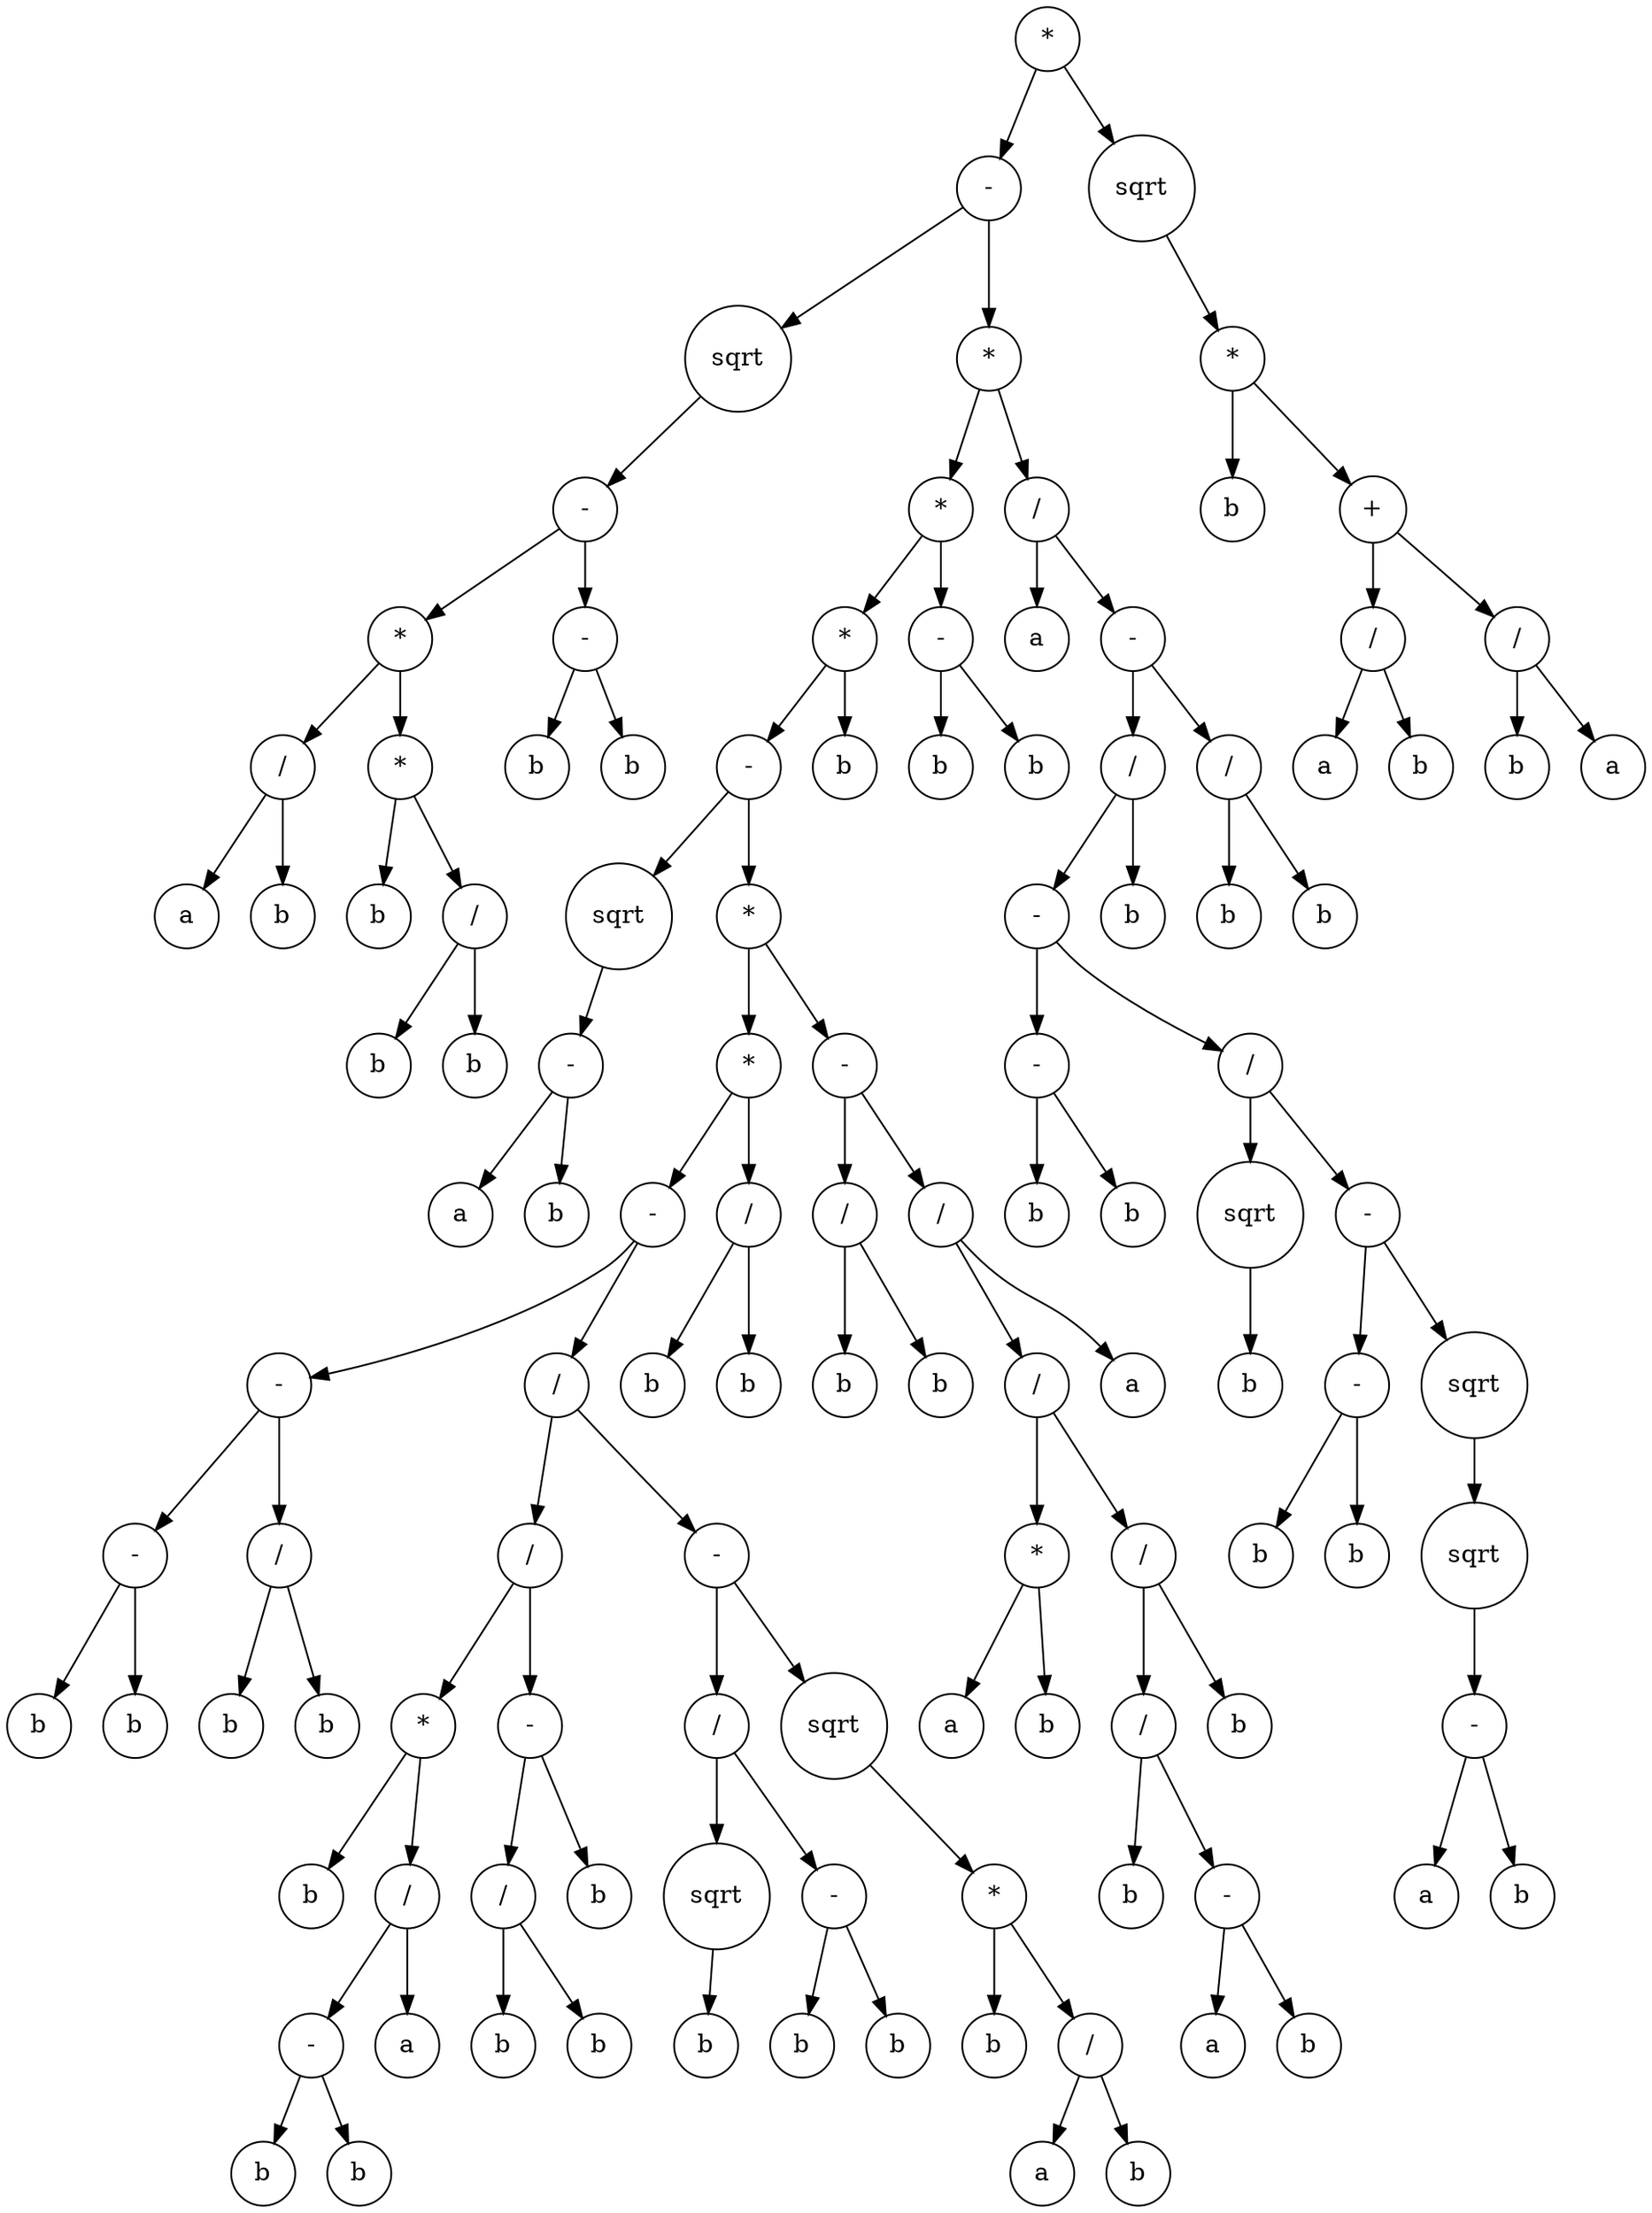 digraph g {
graph [ordering=out];
node [shape=circle];
n[label = "*"];
n0[label = "-"];
n00[label = "sqrt"];
n000[label = "-"];
n0000[label = "*"];
n00000[label = "/"];
n000000[label = "a"];
n00000 -> n000000;
n000001[label = "b"];
n00000 -> n000001;
n0000 -> n00000;
n00001[label = "*"];
n000010[label = "b"];
n00001 -> n000010;
n000011[label = "/"];
n0000110[label = "b"];
n000011 -> n0000110;
n0000111[label = "b"];
n000011 -> n0000111;
n00001 -> n000011;
n0000 -> n00001;
n000 -> n0000;
n0001[label = "-"];
n00010[label = "b"];
n0001 -> n00010;
n00011[label = "b"];
n0001 -> n00011;
n000 -> n0001;
n00 -> n000;
n0 -> n00;
n01[label = "*"];
n010[label = "*"];
n0100[label = "*"];
n01000[label = "-"];
n010000[label = "sqrt"];
n0100000[label = "-"];
n01000000[label = "a"];
n0100000 -> n01000000;
n01000001[label = "b"];
n0100000 -> n01000001;
n010000 -> n0100000;
n01000 -> n010000;
n010001[label = "*"];
n0100010[label = "*"];
n01000100[label = "-"];
n010001000[label = "-"];
n0100010000[label = "-"];
n01000100000[label = "b"];
n0100010000 -> n01000100000;
n01000100001[label = "b"];
n0100010000 -> n01000100001;
n010001000 -> n0100010000;
n0100010001[label = "/"];
n01000100010[label = "b"];
n0100010001 -> n01000100010;
n01000100011[label = "b"];
n0100010001 -> n01000100011;
n010001000 -> n0100010001;
n01000100 -> n010001000;
n010001001[label = "/"];
n0100010010[label = "/"];
n01000100100[label = "*"];
n010001001000[label = "b"];
n01000100100 -> n010001001000;
n010001001001[label = "/"];
n0100010010010[label = "-"];
n01000100100100[label = "b"];
n0100010010010 -> n01000100100100;
n01000100100101[label = "b"];
n0100010010010 -> n01000100100101;
n010001001001 -> n0100010010010;
n0100010010011[label = "a"];
n010001001001 -> n0100010010011;
n01000100100 -> n010001001001;
n0100010010 -> n01000100100;
n01000100101[label = "-"];
n010001001010[label = "/"];
n0100010010100[label = "b"];
n010001001010 -> n0100010010100;
n0100010010101[label = "b"];
n010001001010 -> n0100010010101;
n01000100101 -> n010001001010;
n010001001011[label = "b"];
n01000100101 -> n010001001011;
n0100010010 -> n01000100101;
n010001001 -> n0100010010;
n0100010011[label = "-"];
n01000100110[label = "/"];
n010001001100[label = "sqrt"];
n0100010011000[label = "b"];
n010001001100 -> n0100010011000;
n01000100110 -> n010001001100;
n010001001101[label = "-"];
n0100010011010[label = "b"];
n010001001101 -> n0100010011010;
n0100010011011[label = "b"];
n010001001101 -> n0100010011011;
n01000100110 -> n010001001101;
n0100010011 -> n01000100110;
n01000100111[label = "sqrt"];
n010001001110[label = "*"];
n0100010011100[label = "b"];
n010001001110 -> n0100010011100;
n0100010011101[label = "/"];
n01000100111010[label = "a"];
n0100010011101 -> n01000100111010;
n01000100111011[label = "b"];
n0100010011101 -> n01000100111011;
n010001001110 -> n0100010011101;
n01000100111 -> n010001001110;
n0100010011 -> n01000100111;
n010001001 -> n0100010011;
n01000100 -> n010001001;
n0100010 -> n01000100;
n01000101[label = "/"];
n010001010[label = "b"];
n01000101 -> n010001010;
n010001011[label = "b"];
n01000101 -> n010001011;
n0100010 -> n01000101;
n010001 -> n0100010;
n0100011[label = "-"];
n01000110[label = "/"];
n010001100[label = "b"];
n01000110 -> n010001100;
n010001101[label = "b"];
n01000110 -> n010001101;
n0100011 -> n01000110;
n01000111[label = "/"];
n010001110[label = "/"];
n0100011100[label = "*"];
n01000111000[label = "a"];
n0100011100 -> n01000111000;
n01000111001[label = "b"];
n0100011100 -> n01000111001;
n010001110 -> n0100011100;
n0100011101[label = "/"];
n01000111010[label = "/"];
n010001110100[label = "b"];
n01000111010 -> n010001110100;
n010001110101[label = "-"];
n0100011101010[label = "a"];
n010001110101 -> n0100011101010;
n0100011101011[label = "b"];
n010001110101 -> n0100011101011;
n01000111010 -> n010001110101;
n0100011101 -> n01000111010;
n01000111011[label = "b"];
n0100011101 -> n01000111011;
n010001110 -> n0100011101;
n01000111 -> n010001110;
n010001111[label = "a"];
n01000111 -> n010001111;
n0100011 -> n01000111;
n010001 -> n0100011;
n01000 -> n010001;
n0100 -> n01000;
n01001[label = "b"];
n0100 -> n01001;
n010 -> n0100;
n0101[label = "-"];
n01010[label = "b"];
n0101 -> n01010;
n01011[label = "b"];
n0101 -> n01011;
n010 -> n0101;
n01 -> n010;
n011[label = "/"];
n0110[label = "a"];
n011 -> n0110;
n0111[label = "-"];
n01110[label = "/"];
n011100[label = "-"];
n0111000[label = "-"];
n01110000[label = "b"];
n0111000 -> n01110000;
n01110001[label = "b"];
n0111000 -> n01110001;
n011100 -> n0111000;
n0111001[label = "/"];
n01110010[label = "sqrt"];
n011100100[label = "b"];
n01110010 -> n011100100;
n0111001 -> n01110010;
n01110011[label = "-"];
n011100110[label = "-"];
n0111001100[label = "b"];
n011100110 -> n0111001100;
n0111001101[label = "b"];
n011100110 -> n0111001101;
n01110011 -> n011100110;
n011100111[label = "sqrt"];
n0111001110[label = "sqrt"];
n01110011100[label = "-"];
n011100111000[label = "a"];
n01110011100 -> n011100111000;
n011100111001[label = "b"];
n01110011100 -> n011100111001;
n0111001110 -> n01110011100;
n011100111 -> n0111001110;
n01110011 -> n011100111;
n0111001 -> n01110011;
n011100 -> n0111001;
n01110 -> n011100;
n011101[label = "b"];
n01110 -> n011101;
n0111 -> n01110;
n01111[label = "/"];
n011110[label = "b"];
n01111 -> n011110;
n011111[label = "b"];
n01111 -> n011111;
n0111 -> n01111;
n011 -> n0111;
n01 -> n011;
n0 -> n01;
n -> n0;
n1[label = "sqrt"];
n10[label = "*"];
n100[label = "b"];
n10 -> n100;
n101[label = "+"];
n1010[label = "/"];
n10100[label = "a"];
n1010 -> n10100;
n10101[label = "b"];
n1010 -> n10101;
n101 -> n1010;
n1011[label = "/"];
n10110[label = "b"];
n1011 -> n10110;
n10111[label = "a"];
n1011 -> n10111;
n101 -> n1011;
n10 -> n101;
n1 -> n10;
n -> n1;
}
